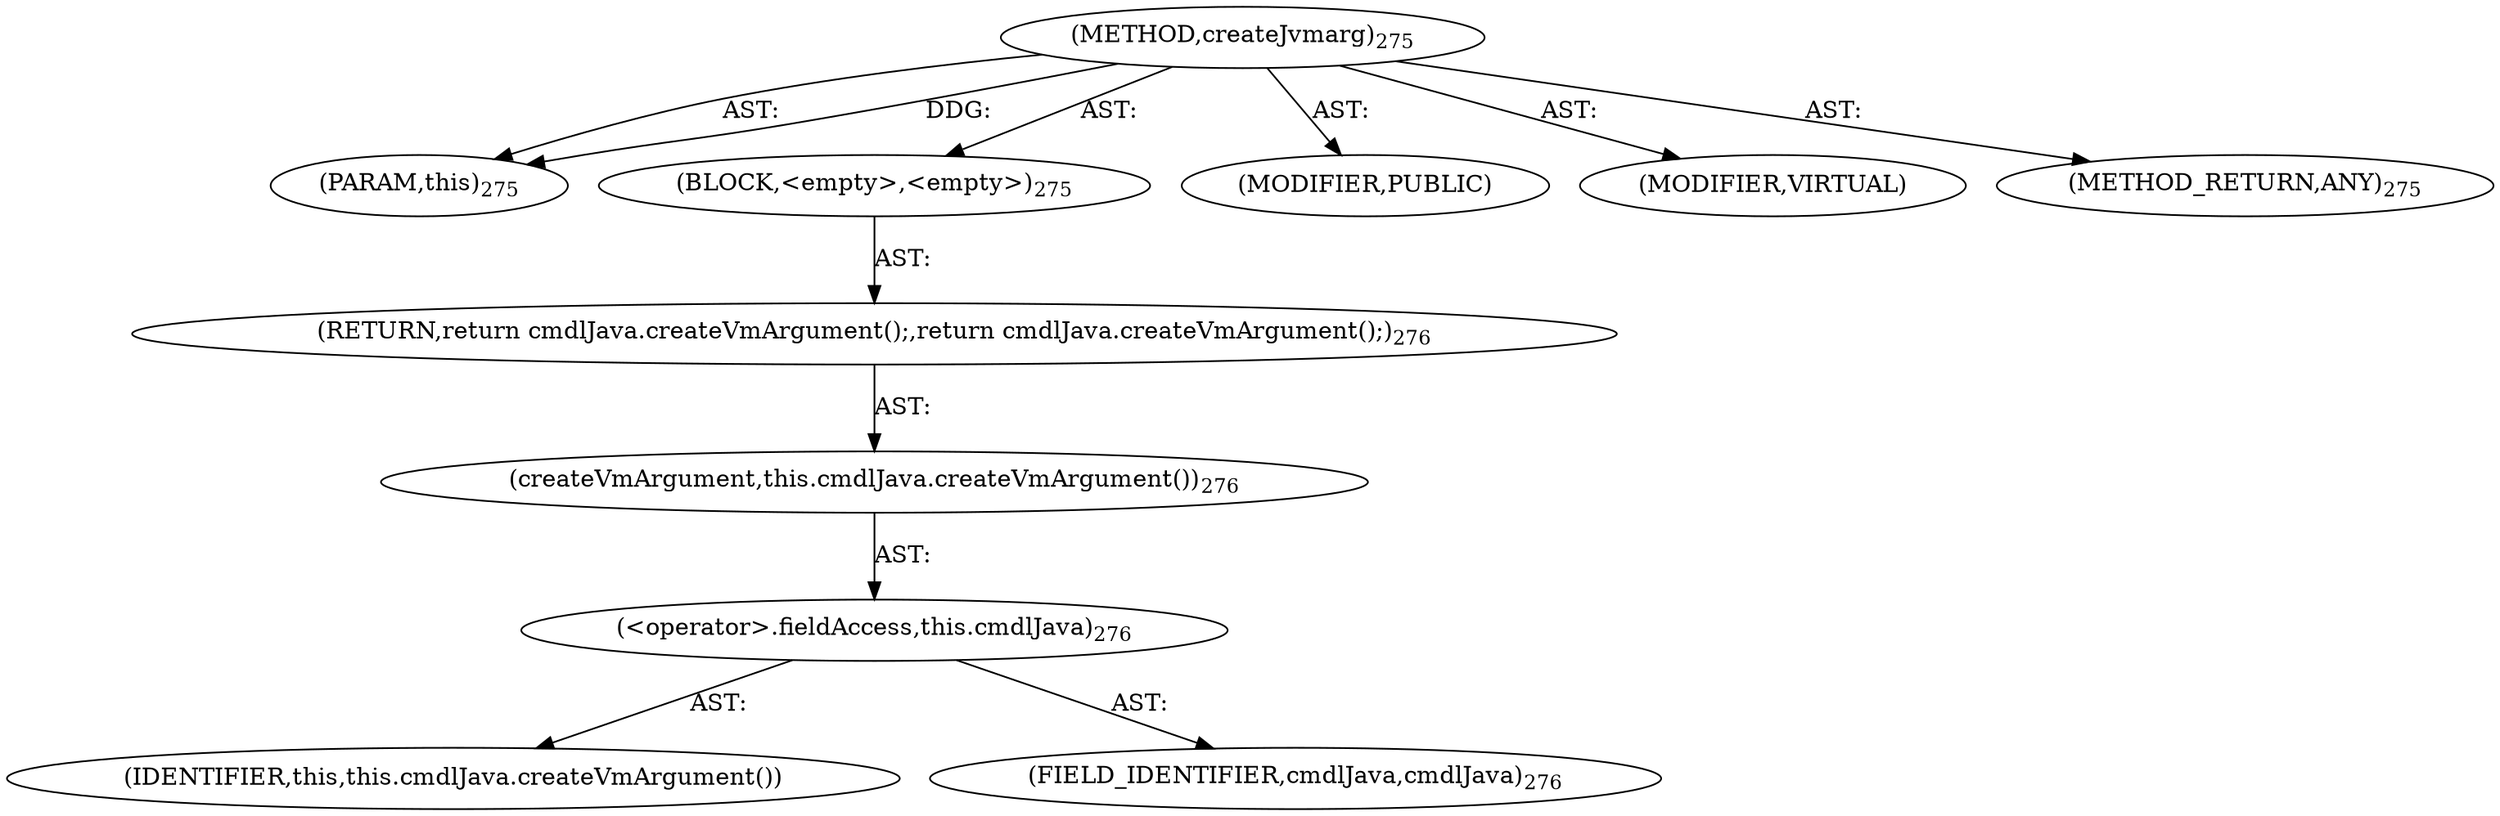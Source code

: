 digraph "createJvmarg" {  
"111669149717" [label = <(METHOD,createJvmarg)<SUB>275</SUB>> ]
"115964117032" [label = <(PARAM,this)<SUB>275</SUB>> ]
"25769803799" [label = <(BLOCK,&lt;empty&gt;,&lt;empty&gt;)<SUB>275</SUB>> ]
"146028888070" [label = <(RETURN,return cmdlJava.createVmArgument();,return cmdlJava.createVmArgument();)<SUB>276</SUB>> ]
"30064771122" [label = <(createVmArgument,this.cmdlJava.createVmArgument())<SUB>276</SUB>> ]
"30064771123" [label = <(&lt;operator&gt;.fieldAccess,this.cmdlJava)<SUB>276</SUB>> ]
"68719476790" [label = <(IDENTIFIER,this,this.cmdlJava.createVmArgument())> ]
"55834574871" [label = <(FIELD_IDENTIFIER,cmdlJava,cmdlJava)<SUB>276</SUB>> ]
"133143986240" [label = <(MODIFIER,PUBLIC)> ]
"133143986241" [label = <(MODIFIER,VIRTUAL)> ]
"128849018901" [label = <(METHOD_RETURN,ANY)<SUB>275</SUB>> ]
  "111669149717" -> "115964117032"  [ label = "AST: "] 
  "111669149717" -> "25769803799"  [ label = "AST: "] 
  "111669149717" -> "133143986240"  [ label = "AST: "] 
  "111669149717" -> "133143986241"  [ label = "AST: "] 
  "111669149717" -> "128849018901"  [ label = "AST: "] 
  "25769803799" -> "146028888070"  [ label = "AST: "] 
  "146028888070" -> "30064771122"  [ label = "AST: "] 
  "30064771122" -> "30064771123"  [ label = "AST: "] 
  "30064771123" -> "68719476790"  [ label = "AST: "] 
  "30064771123" -> "55834574871"  [ label = "AST: "] 
  "111669149717" -> "115964117032"  [ label = "DDG: "] 
}
